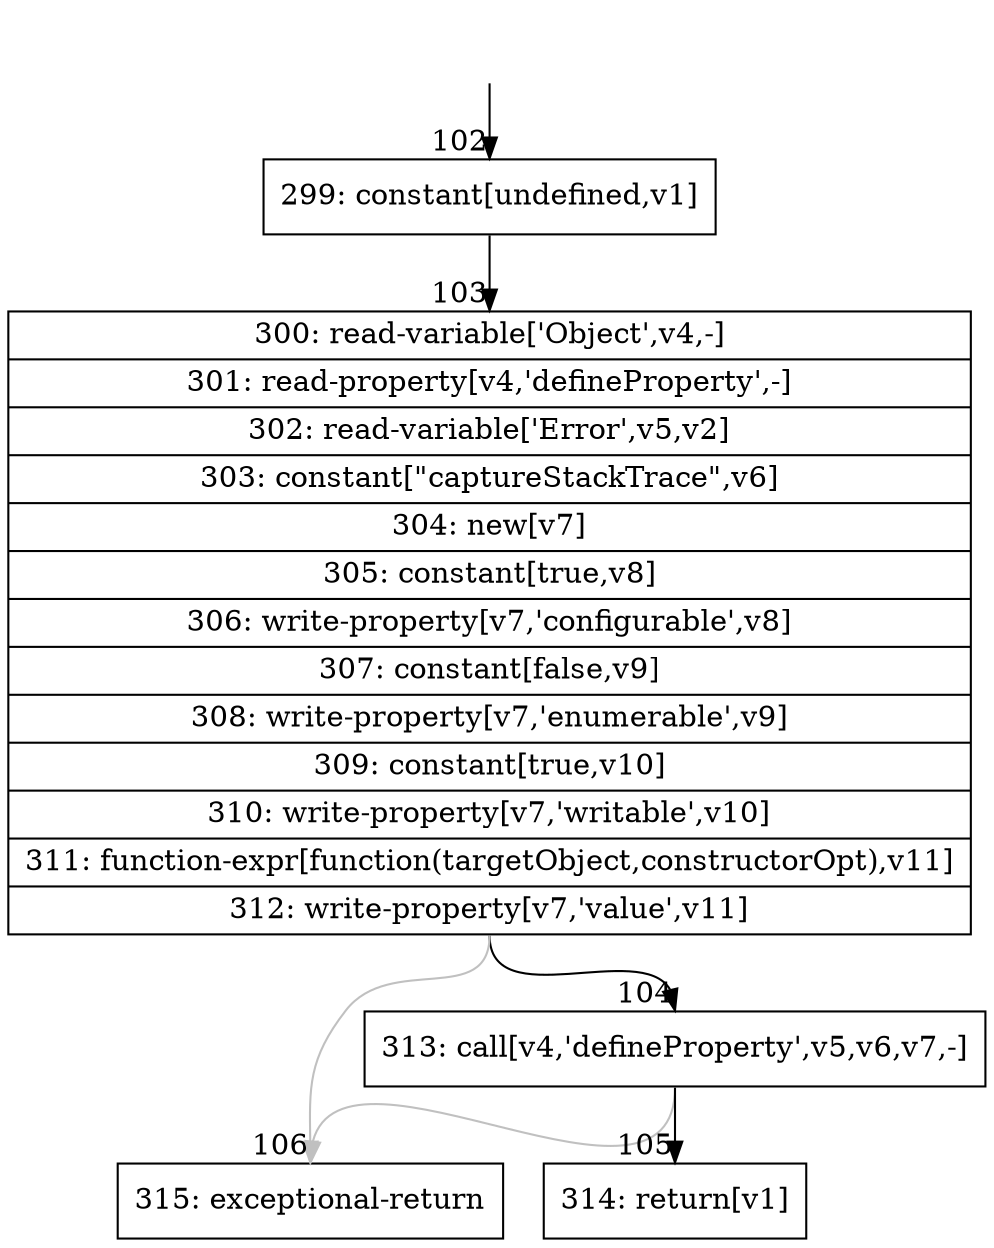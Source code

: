 digraph {
rankdir="TD"
BB_entry3[shape=none,label=""];
BB_entry3 -> BB102 [tailport=s, headport=n, headlabel="    102"]
BB102 [shape=record label="{299: constant[undefined,v1]}" ] 
BB102 -> BB103 [tailport=s, headport=n, headlabel="      103"]
BB103 [shape=record label="{300: read-variable['Object',v4,-]|301: read-property[v4,'defineProperty',-]|302: read-variable['Error',v5,v2]|303: constant[\"captureStackTrace\",v6]|304: new[v7]|305: constant[true,v8]|306: write-property[v7,'configurable',v8]|307: constant[false,v9]|308: write-property[v7,'enumerable',v9]|309: constant[true,v10]|310: write-property[v7,'writable',v10]|311: function-expr[function(targetObject,constructorOpt),v11]|312: write-property[v7,'value',v11]}" ] 
BB103 -> BB104 [tailport=s, headport=n, headlabel="      104"]
BB103 -> BB106 [tailport=s, headport=n, color=gray, headlabel="      106"]
BB104 [shape=record label="{313: call[v4,'defineProperty',v5,v6,v7,-]}" ] 
BB104 -> BB105 [tailport=s, headport=n, headlabel="      105"]
BB104 -> BB106 [tailport=s, headport=n, color=gray]
BB105 [shape=record label="{314: return[v1]}" ] 
BB106 [shape=record label="{315: exceptional-return}" ] 
}
